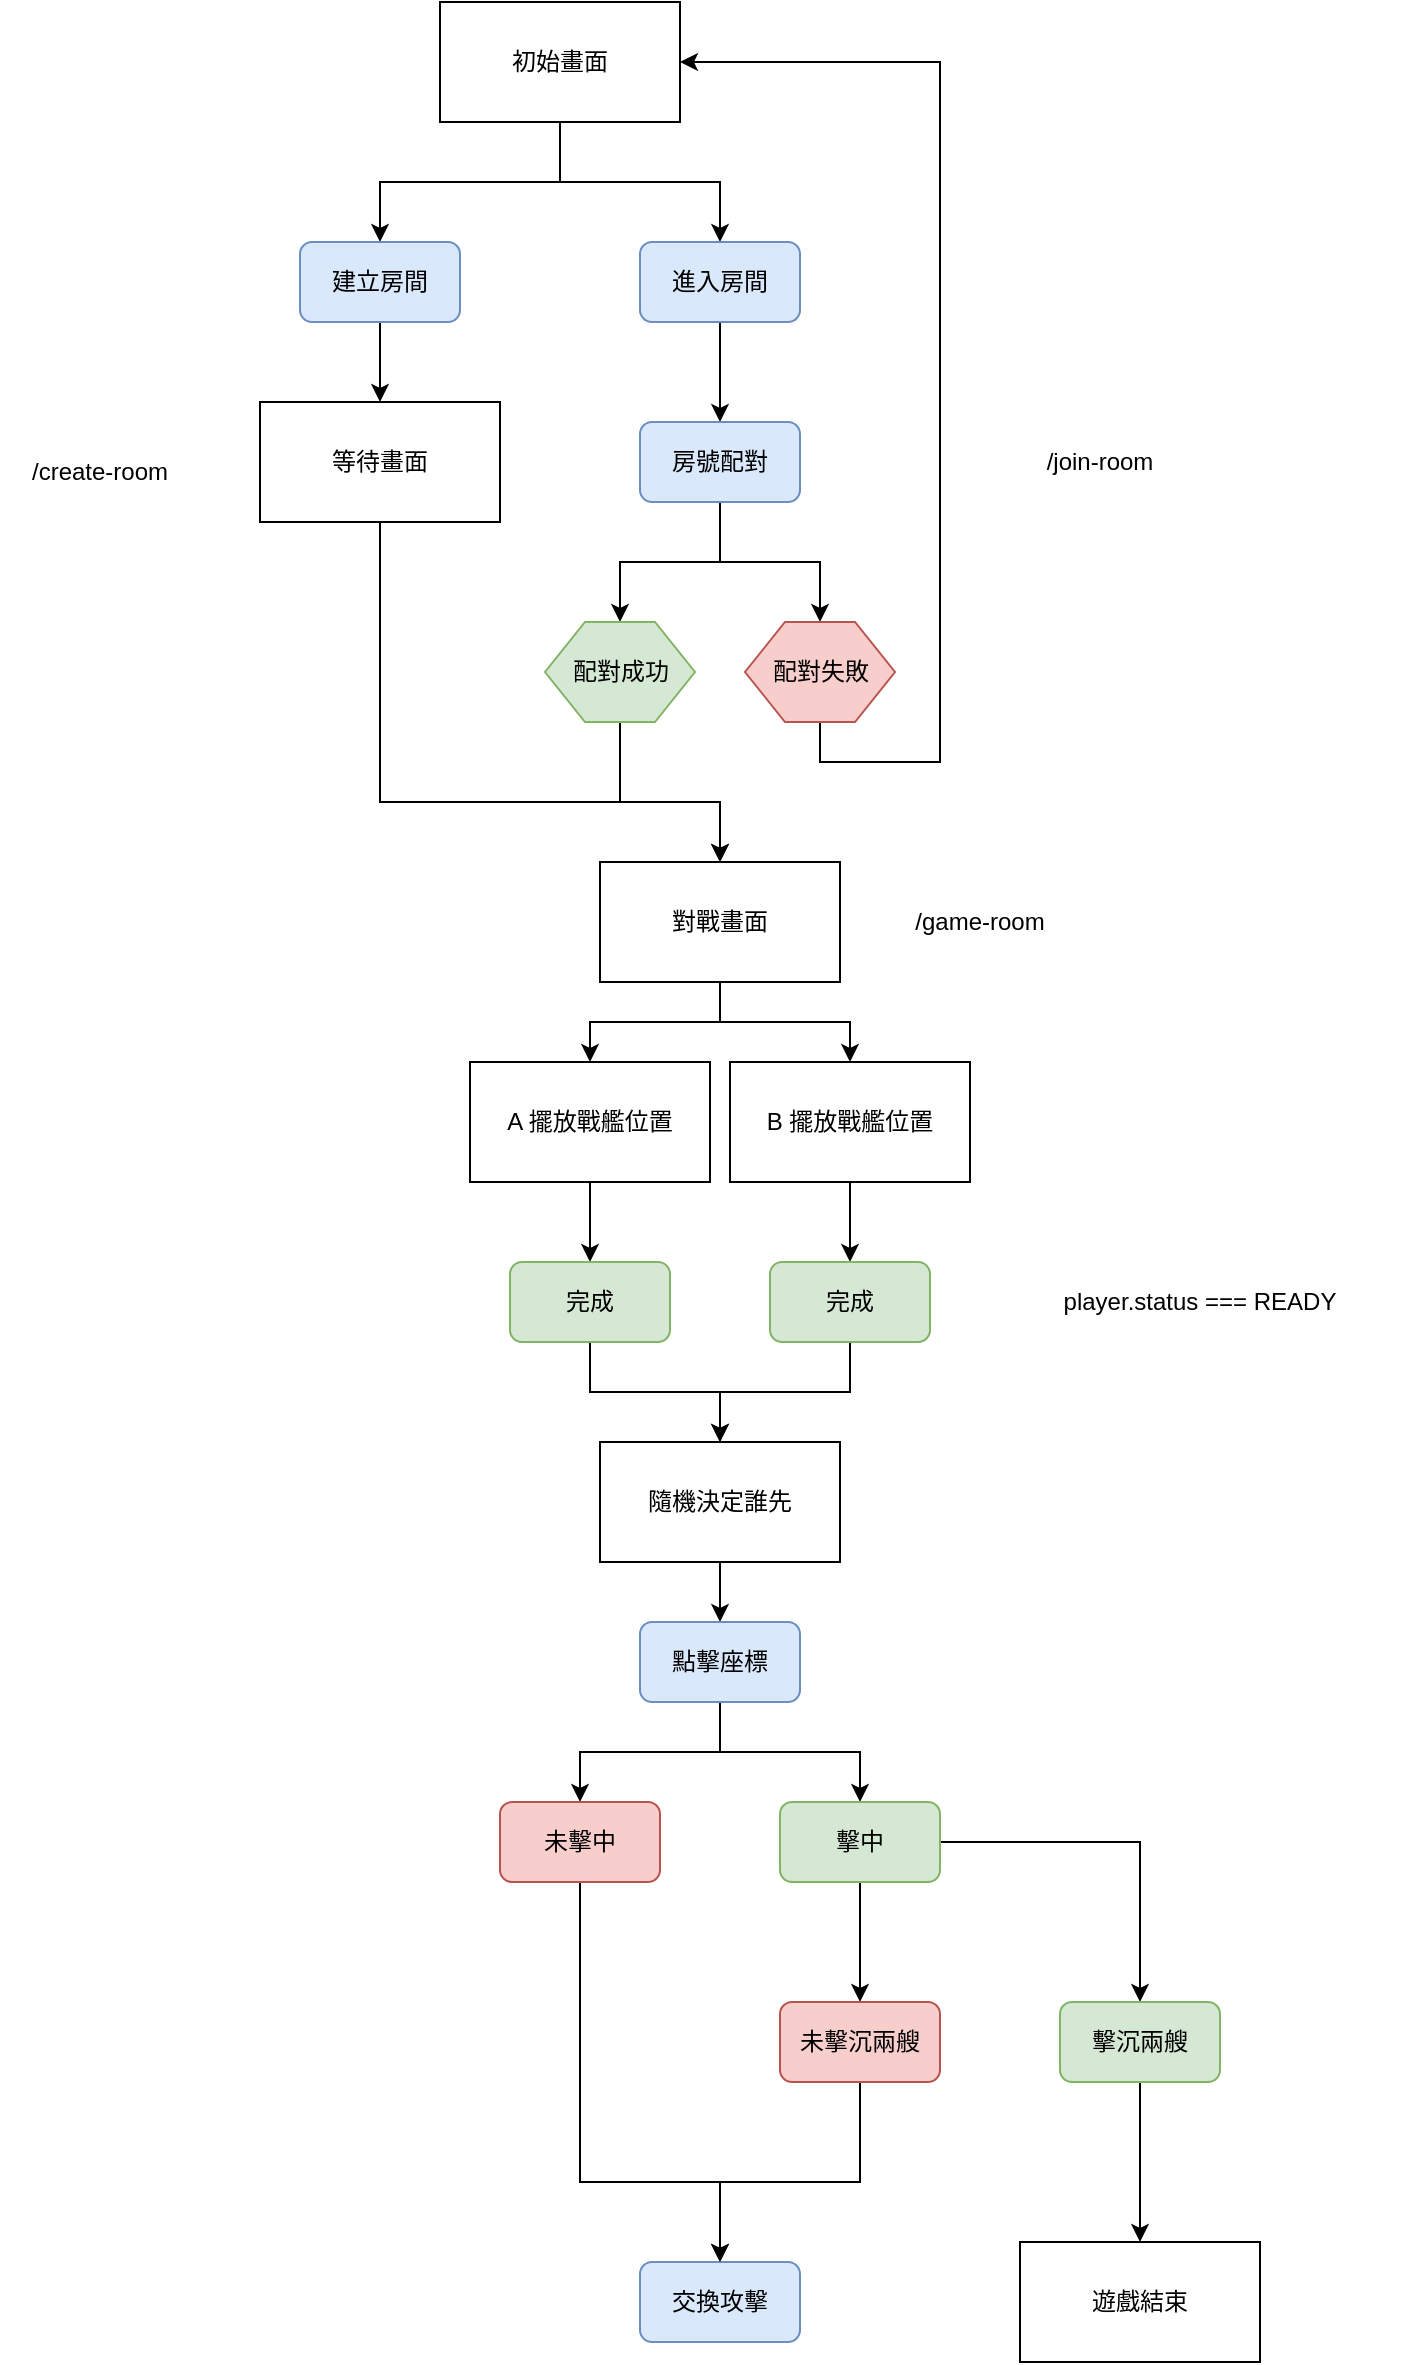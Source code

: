 <mxfile version="22.1.5" type="device">
  <diagram id="dDf30LXxpHUZ1cEw3kPy" name="Page-1">
    <mxGraphModel dx="1980" dy="1073" grid="1" gridSize="10" guides="1" tooltips="1" connect="1" arrows="1" fold="1" page="1" pageScale="1" pageWidth="827" pageHeight="1169" math="0" shadow="0">
      <root>
        <mxCell id="0" />
        <mxCell id="1" parent="0" />
        <mxCell id="HJoSXtMTw_eG9oTYeWME-6" style="edgeStyle=orthogonalEdgeStyle;rounded=0;orthogonalLoop=1;jettySize=auto;html=1;exitX=0.5;exitY=1;exitDx=0;exitDy=0;entryX=0.5;entryY=0;entryDx=0;entryDy=0;" parent="1" source="HJoSXtMTw_eG9oTYeWME-1" target="HJoSXtMTw_eG9oTYeWME-5" edge="1">
          <mxGeometry relative="1" as="geometry" />
        </mxCell>
        <mxCell id="HJoSXtMTw_eG9oTYeWME-8" style="edgeStyle=orthogonalEdgeStyle;rounded=0;orthogonalLoop=1;jettySize=auto;html=1;exitX=0.5;exitY=1;exitDx=0;exitDy=0;" parent="1" source="HJoSXtMTw_eG9oTYeWME-1" target="HJoSXtMTw_eG9oTYeWME-7" edge="1">
          <mxGeometry relative="1" as="geometry" />
        </mxCell>
        <mxCell id="HJoSXtMTw_eG9oTYeWME-1" value="初始畫面" style="rounded=0;whiteSpace=wrap;html=1;" parent="1" vertex="1">
          <mxGeometry x="270" y="80" width="120" height="60" as="geometry" />
        </mxCell>
        <mxCell id="HJoSXtMTw_eG9oTYeWME-11" style="edgeStyle=orthogonalEdgeStyle;rounded=0;orthogonalLoop=1;jettySize=auto;html=1;exitX=0.5;exitY=1;exitDx=0;exitDy=0;" parent="1" source="HJoSXtMTw_eG9oTYeWME-5" target="HJoSXtMTw_eG9oTYeWME-10" edge="1">
          <mxGeometry relative="1" as="geometry" />
        </mxCell>
        <mxCell id="HJoSXtMTw_eG9oTYeWME-5" value="建立房間" style="rounded=1;whiteSpace=wrap;html=1;fillColor=#dae8fc;strokeColor=#6c8ebf;" parent="1" vertex="1">
          <mxGeometry x="200" y="200" width="80" height="40" as="geometry" />
        </mxCell>
        <mxCell id="HJoSXtMTw_eG9oTYeWME-14" style="edgeStyle=orthogonalEdgeStyle;rounded=0;orthogonalLoop=1;jettySize=auto;html=1;exitX=0.5;exitY=1;exitDx=0;exitDy=0;entryX=0.5;entryY=0;entryDx=0;entryDy=0;" parent="1" source="HJoSXtMTw_eG9oTYeWME-7" target="HJoSXtMTw_eG9oTYeWME-13" edge="1">
          <mxGeometry relative="1" as="geometry" />
        </mxCell>
        <mxCell id="HJoSXtMTw_eG9oTYeWME-7" value="進入房間" style="rounded=1;whiteSpace=wrap;html=1;fillColor=#dae8fc;strokeColor=#6c8ebf;" parent="1" vertex="1">
          <mxGeometry x="370" y="200" width="80" height="40" as="geometry" />
        </mxCell>
        <mxCell id="HJoSXtMTw_eG9oTYeWME-31" style="edgeStyle=orthogonalEdgeStyle;rounded=0;orthogonalLoop=1;jettySize=auto;html=1;exitX=0.5;exitY=1;exitDx=0;exitDy=0;entryX=0.5;entryY=0;entryDx=0;entryDy=0;" parent="1" source="HJoSXtMTw_eG9oTYeWME-10" target="HJoSXtMTw_eG9oTYeWME-25" edge="1">
          <mxGeometry relative="1" as="geometry">
            <Array as="points">
              <mxPoint x="240" y="480" />
              <mxPoint x="410" y="480" />
            </Array>
          </mxGeometry>
        </mxCell>
        <mxCell id="HJoSXtMTw_eG9oTYeWME-10" value="等待畫面" style="rounded=0;whiteSpace=wrap;html=1;" parent="1" vertex="1">
          <mxGeometry x="180" y="280" width="120" height="60" as="geometry" />
        </mxCell>
        <mxCell id="HJoSXtMTw_eG9oTYeWME-18" style="edgeStyle=orthogonalEdgeStyle;rounded=0;orthogonalLoop=1;jettySize=auto;html=1;exitX=0.5;exitY=1;exitDx=0;exitDy=0;" parent="1" source="HJoSXtMTw_eG9oTYeWME-13" target="HJoSXtMTw_eG9oTYeWME-15" edge="1">
          <mxGeometry relative="1" as="geometry" />
        </mxCell>
        <mxCell id="HJoSXtMTw_eG9oTYeWME-19" style="edgeStyle=orthogonalEdgeStyle;rounded=0;orthogonalLoop=1;jettySize=auto;html=1;exitX=0.5;exitY=1;exitDx=0;exitDy=0;entryX=0.5;entryY=0;entryDx=0;entryDy=0;" parent="1" source="HJoSXtMTw_eG9oTYeWME-13" target="HJoSXtMTw_eG9oTYeWME-17" edge="1">
          <mxGeometry relative="1" as="geometry" />
        </mxCell>
        <mxCell id="HJoSXtMTw_eG9oTYeWME-13" value="房號配對" style="rounded=1;whiteSpace=wrap;html=1;fillColor=#dae8fc;strokeColor=#6c8ebf;" parent="1" vertex="1">
          <mxGeometry x="370" y="290" width="80" height="40" as="geometry" />
        </mxCell>
        <mxCell id="HJoSXtMTw_eG9oTYeWME-32" style="edgeStyle=orthogonalEdgeStyle;rounded=0;orthogonalLoop=1;jettySize=auto;html=1;exitX=0.5;exitY=1;exitDx=0;exitDy=0;entryX=0.5;entryY=0;entryDx=0;entryDy=0;" parent="1" source="HJoSXtMTw_eG9oTYeWME-15" target="HJoSXtMTw_eG9oTYeWME-25" edge="1">
          <mxGeometry relative="1" as="geometry">
            <Array as="points">
              <mxPoint x="360" y="480" />
              <mxPoint x="410" y="480" />
            </Array>
          </mxGeometry>
        </mxCell>
        <mxCell id="HJoSXtMTw_eG9oTYeWME-15" value="配對成功" style="shape=hexagon;perimeter=hexagonPerimeter2;whiteSpace=wrap;html=1;fixedSize=1;fillColor=#d5e8d4;strokeColor=#82b366;" parent="1" vertex="1">
          <mxGeometry x="322.5" y="390" width="75" height="50" as="geometry" />
        </mxCell>
        <mxCell id="HJoSXtMTw_eG9oTYeWME-23" style="edgeStyle=orthogonalEdgeStyle;rounded=0;orthogonalLoop=1;jettySize=auto;html=1;exitX=0.5;exitY=1;exitDx=0;exitDy=0;entryX=1;entryY=0.5;entryDx=0;entryDy=0;" parent="1" source="HJoSXtMTw_eG9oTYeWME-17" target="HJoSXtMTw_eG9oTYeWME-1" edge="1">
          <mxGeometry relative="1" as="geometry">
            <Array as="points">
              <mxPoint x="460" y="460" />
              <mxPoint x="520" y="460" />
              <mxPoint x="520" y="110" />
            </Array>
          </mxGeometry>
        </mxCell>
        <mxCell id="HJoSXtMTw_eG9oTYeWME-17" value="配對失敗" style="shape=hexagon;perimeter=hexagonPerimeter2;whiteSpace=wrap;html=1;fixedSize=1;fillColor=#f8cecc;strokeColor=#b85450;" parent="1" vertex="1">
          <mxGeometry x="422.5" y="390" width="75" height="50" as="geometry" />
        </mxCell>
        <mxCell id="HJoSXtMTw_eG9oTYeWME-38" style="edgeStyle=orthogonalEdgeStyle;rounded=0;orthogonalLoop=1;jettySize=auto;html=1;exitX=0.5;exitY=1;exitDx=0;exitDy=0;" parent="1" source="HJoSXtMTw_eG9oTYeWME-25" target="HJoSXtMTw_eG9oTYeWME-29" edge="1">
          <mxGeometry relative="1" as="geometry" />
        </mxCell>
        <mxCell id="HJoSXtMTw_eG9oTYeWME-39" style="edgeStyle=orthogonalEdgeStyle;rounded=0;orthogonalLoop=1;jettySize=auto;html=1;exitX=0.5;exitY=1;exitDx=0;exitDy=0;" parent="1" source="HJoSXtMTw_eG9oTYeWME-25" target="HJoSXtMTw_eG9oTYeWME-35" edge="1">
          <mxGeometry relative="1" as="geometry" />
        </mxCell>
        <mxCell id="HJoSXtMTw_eG9oTYeWME-25" value="對戰畫面" style="rounded=0;whiteSpace=wrap;html=1;" parent="1" vertex="1">
          <mxGeometry x="350" y="510" width="120" height="60" as="geometry" />
        </mxCell>
        <mxCell id="HJoSXtMTw_eG9oTYeWME-34" style="edgeStyle=orthogonalEdgeStyle;rounded=0;orthogonalLoop=1;jettySize=auto;html=1;exitX=0.5;exitY=1;exitDx=0;exitDy=0;entryX=0.5;entryY=0;entryDx=0;entryDy=0;" parent="1" source="HJoSXtMTw_eG9oTYeWME-29" target="HJoSXtMTw_eG9oTYeWME-33" edge="1">
          <mxGeometry relative="1" as="geometry" />
        </mxCell>
        <mxCell id="HJoSXtMTw_eG9oTYeWME-29" value="A 擺放戰艦位置" style="rounded=0;whiteSpace=wrap;html=1;" parent="1" vertex="1">
          <mxGeometry x="285" y="610" width="120" height="60" as="geometry" />
        </mxCell>
        <mxCell id="HJoSXtMTw_eG9oTYeWME-41" style="edgeStyle=orthogonalEdgeStyle;rounded=0;orthogonalLoop=1;jettySize=auto;html=1;exitX=0.5;exitY=1;exitDx=0;exitDy=0;" parent="1" source="HJoSXtMTw_eG9oTYeWME-33" target="HJoSXtMTw_eG9oTYeWME-40" edge="1">
          <mxGeometry relative="1" as="geometry" />
        </mxCell>
        <mxCell id="HJoSXtMTw_eG9oTYeWME-33" value="完成" style="rounded=1;whiteSpace=wrap;html=1;fillColor=#d5e8d4;strokeColor=#82b366;" parent="1" vertex="1">
          <mxGeometry x="305" y="710" width="80" height="40" as="geometry" />
        </mxCell>
        <mxCell id="HJoSXtMTw_eG9oTYeWME-37" style="edgeStyle=orthogonalEdgeStyle;rounded=0;orthogonalLoop=1;jettySize=auto;html=1;exitX=0.5;exitY=1;exitDx=0;exitDy=0;entryX=0.5;entryY=0;entryDx=0;entryDy=0;" parent="1" source="HJoSXtMTw_eG9oTYeWME-35" target="HJoSXtMTw_eG9oTYeWME-36" edge="1">
          <mxGeometry relative="1" as="geometry" />
        </mxCell>
        <mxCell id="HJoSXtMTw_eG9oTYeWME-35" value="B 擺放戰艦位置" style="rounded=0;whiteSpace=wrap;html=1;" parent="1" vertex="1">
          <mxGeometry x="415" y="610" width="120" height="60" as="geometry" />
        </mxCell>
        <mxCell id="HJoSXtMTw_eG9oTYeWME-42" style="edgeStyle=orthogonalEdgeStyle;rounded=0;orthogonalLoop=1;jettySize=auto;html=1;exitX=0.5;exitY=1;exitDx=0;exitDy=0;" parent="1" source="HJoSXtMTw_eG9oTYeWME-36" target="HJoSXtMTw_eG9oTYeWME-40" edge="1">
          <mxGeometry relative="1" as="geometry" />
        </mxCell>
        <mxCell id="HJoSXtMTw_eG9oTYeWME-36" value="完成" style="rounded=1;whiteSpace=wrap;html=1;fillColor=#d5e8d4;strokeColor=#82b366;" parent="1" vertex="1">
          <mxGeometry x="435" y="710" width="80" height="40" as="geometry" />
        </mxCell>
        <mxCell id="HJoSXtMTw_eG9oTYeWME-44" style="edgeStyle=orthogonalEdgeStyle;rounded=0;orthogonalLoop=1;jettySize=auto;html=1;exitX=0.5;exitY=1;exitDx=0;exitDy=0;" parent="1" source="HJoSXtMTw_eG9oTYeWME-40" target="HJoSXtMTw_eG9oTYeWME-43" edge="1">
          <mxGeometry relative="1" as="geometry" />
        </mxCell>
        <mxCell id="HJoSXtMTw_eG9oTYeWME-40" value="隨機決定誰先" style="rounded=0;whiteSpace=wrap;html=1;" parent="1" vertex="1">
          <mxGeometry x="350" y="800" width="120" height="60" as="geometry" />
        </mxCell>
        <mxCell id="HJoSXtMTw_eG9oTYeWME-49" style="edgeStyle=orthogonalEdgeStyle;rounded=0;orthogonalLoop=1;jettySize=auto;html=1;exitX=0.5;exitY=1;exitDx=0;exitDy=0;" parent="1" source="HJoSXtMTw_eG9oTYeWME-43" target="HJoSXtMTw_eG9oTYeWME-47" edge="1">
          <mxGeometry relative="1" as="geometry" />
        </mxCell>
        <mxCell id="HJoSXtMTw_eG9oTYeWME-50" style="edgeStyle=orthogonalEdgeStyle;rounded=0;orthogonalLoop=1;jettySize=auto;html=1;exitX=0.5;exitY=1;exitDx=0;exitDy=0;" parent="1" source="HJoSXtMTw_eG9oTYeWME-43" target="HJoSXtMTw_eG9oTYeWME-48" edge="1">
          <mxGeometry relative="1" as="geometry" />
        </mxCell>
        <mxCell id="HJoSXtMTw_eG9oTYeWME-43" value="點擊座標" style="rounded=1;whiteSpace=wrap;html=1;fillColor=#dae8fc;strokeColor=#6c8ebf;" parent="1" vertex="1">
          <mxGeometry x="370" y="890" width="80" height="40" as="geometry" />
        </mxCell>
        <mxCell id="HJoSXtMTw_eG9oTYeWME-63" style="edgeStyle=orthogonalEdgeStyle;rounded=0;orthogonalLoop=1;jettySize=auto;html=1;exitX=0.5;exitY=1;exitDx=0;exitDy=0;" parent="1" source="HJoSXtMTw_eG9oTYeWME-47" target="HJoSXtMTw_eG9oTYeWME-62" edge="1">
          <mxGeometry relative="1" as="geometry" />
        </mxCell>
        <mxCell id="HJoSXtMTw_eG9oTYeWME-67" style="edgeStyle=orthogonalEdgeStyle;rounded=0;orthogonalLoop=1;jettySize=auto;html=1;exitX=1;exitY=0.5;exitDx=0;exitDy=0;entryX=0.5;entryY=0;entryDx=0;entryDy=0;" parent="1" source="HJoSXtMTw_eG9oTYeWME-47" target="HJoSXtMTw_eG9oTYeWME-60" edge="1">
          <mxGeometry relative="1" as="geometry" />
        </mxCell>
        <mxCell id="HJoSXtMTw_eG9oTYeWME-47" value="擊中" style="rounded=1;whiteSpace=wrap;html=1;fillColor=#d5e8d4;strokeColor=#82b366;" parent="1" vertex="1">
          <mxGeometry x="440" y="980" width="80" height="40" as="geometry" />
        </mxCell>
        <mxCell id="HJoSXtMTw_eG9oTYeWME-57" style="edgeStyle=orthogonalEdgeStyle;rounded=0;orthogonalLoop=1;jettySize=auto;html=1;exitX=0.5;exitY=1;exitDx=0;exitDy=0;" parent="1" source="HJoSXtMTw_eG9oTYeWME-48" target="HJoSXtMTw_eG9oTYeWME-51" edge="1">
          <mxGeometry relative="1" as="geometry">
            <Array as="points">
              <mxPoint x="340" y="1170" />
              <mxPoint x="410" y="1170" />
            </Array>
          </mxGeometry>
        </mxCell>
        <mxCell id="HJoSXtMTw_eG9oTYeWME-48" value="未擊中" style="rounded=1;whiteSpace=wrap;html=1;fillColor=#f8cecc;strokeColor=#b85450;" parent="1" vertex="1">
          <mxGeometry x="300" y="980" width="80" height="40" as="geometry" />
        </mxCell>
        <mxCell id="HJoSXtMTw_eG9oTYeWME-51" value="交換攻擊" style="rounded=1;whiteSpace=wrap;html=1;fillColor=#dae8fc;strokeColor=#6c8ebf;" parent="1" vertex="1">
          <mxGeometry x="370" y="1210" width="80" height="40" as="geometry" />
        </mxCell>
        <mxCell id="HJoSXtMTw_eG9oTYeWME-69" style="edgeStyle=orthogonalEdgeStyle;rounded=0;orthogonalLoop=1;jettySize=auto;html=1;exitX=0.5;exitY=1;exitDx=0;exitDy=0;" parent="1" source="HJoSXtMTw_eG9oTYeWME-60" target="HJoSXtMTw_eG9oTYeWME-68" edge="1">
          <mxGeometry relative="1" as="geometry" />
        </mxCell>
        <mxCell id="HJoSXtMTw_eG9oTYeWME-60" value="擊沉兩艘" style="rounded=1;whiteSpace=wrap;html=1;fillColor=#d5e8d4;strokeColor=#82b366;" parent="1" vertex="1">
          <mxGeometry x="580" y="1080" width="80" height="40" as="geometry" />
        </mxCell>
        <mxCell id="HJoSXtMTw_eG9oTYeWME-65" style="edgeStyle=orthogonalEdgeStyle;rounded=0;orthogonalLoop=1;jettySize=auto;html=1;exitX=0.5;exitY=1;exitDx=0;exitDy=0;entryX=0.5;entryY=0;entryDx=0;entryDy=0;" parent="1" source="HJoSXtMTw_eG9oTYeWME-62" target="HJoSXtMTw_eG9oTYeWME-51" edge="1">
          <mxGeometry relative="1" as="geometry">
            <Array as="points">
              <mxPoint x="480" y="1170" />
              <mxPoint x="410" y="1170" />
            </Array>
          </mxGeometry>
        </mxCell>
        <mxCell id="HJoSXtMTw_eG9oTYeWME-62" value="未擊沉兩艘" style="rounded=1;whiteSpace=wrap;html=1;fillColor=#f8cecc;strokeColor=#b85450;" parent="1" vertex="1">
          <mxGeometry x="440" y="1080" width="80" height="40" as="geometry" />
        </mxCell>
        <mxCell id="HJoSXtMTw_eG9oTYeWME-68" value="遊戲結束" style="rounded=0;whiteSpace=wrap;html=1;" parent="1" vertex="1">
          <mxGeometry x="560" y="1200" width="120" height="60" as="geometry" />
        </mxCell>
        <mxCell id="oIzwIf-0xC4NpwgYxfzR-1" value="/create-room" style="text;html=1;strokeColor=none;fillColor=none;align=center;verticalAlign=middle;whiteSpace=wrap;rounded=0;" vertex="1" parent="1">
          <mxGeometry x="50" y="300" width="100" height="30" as="geometry" />
        </mxCell>
        <mxCell id="oIzwIf-0xC4NpwgYxfzR-2" value="/join-room" style="text;html=1;strokeColor=none;fillColor=none;align=center;verticalAlign=middle;whiteSpace=wrap;rounded=0;" vertex="1" parent="1">
          <mxGeometry x="550" y="295" width="100" height="30" as="geometry" />
        </mxCell>
        <mxCell id="oIzwIf-0xC4NpwgYxfzR-3" value="/game-room" style="text;html=1;strokeColor=none;fillColor=none;align=center;verticalAlign=middle;whiteSpace=wrap;rounded=0;" vertex="1" parent="1">
          <mxGeometry x="490" y="525" width="100" height="30" as="geometry" />
        </mxCell>
        <mxCell id="oIzwIf-0xC4NpwgYxfzR-5" value="player.status === READY" style="text;html=1;strokeColor=none;fillColor=none;align=center;verticalAlign=middle;whiteSpace=wrap;rounded=0;" vertex="1" parent="1">
          <mxGeometry x="550" y="715" width="200" height="30" as="geometry" />
        </mxCell>
      </root>
    </mxGraphModel>
  </diagram>
</mxfile>
